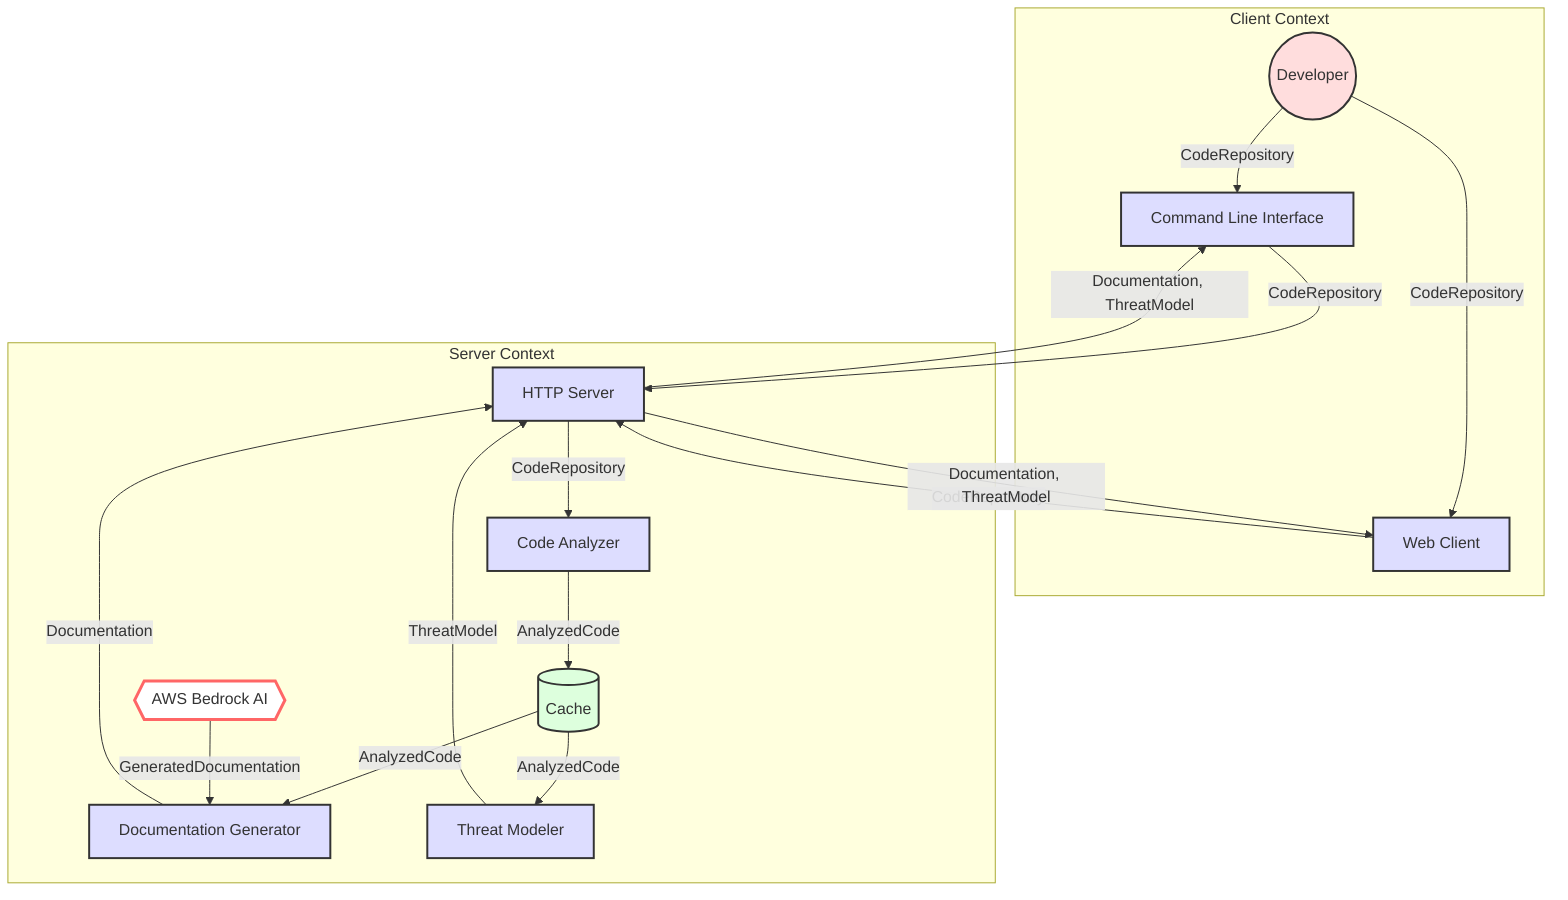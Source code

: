 flowchart TD
    %% Styles
    classDef user fill:#fdd,stroke:#333,stroke-width:2px
    classDef process fill:#ddf,stroke:#333,stroke-width:2px
    classDef storage fill:#dfd,stroke:#333,stroke-width:2px
    classDef control fill:#fff,stroke:#f66,stroke-width:3px
    classDef external fill:#fdb,stroke:#333,stroke-width:2px
    
    %% Trust Boundaries
    subgraph ClientZone[Client Context]
        User((Developer))
        CLI[Command Line Interface]
        Browser[Web Client]
    end
    
    subgraph ServerZone[Server Context]
        Server[HTTP Server]
        CodeAnalyzer[Code Analyzer]
        Cache[(Cache)]
        DocGenerator[Documentation Generator]
        ThreatModeler[Threat Modeler]
        AWS{{AWS Bedrock AI}}
    end
    
    %% Data Flows
    User -->|CodeRepository| CLI
    User -->|CodeRepository| Browser
    CLI -->|CodeRepository| Server
    Browser -->|CodeRepository| Server
    Server -->|CodeRepository| CodeAnalyzer
    CodeAnalyzer -->|AnalyzedCode| Cache
    Cache -->|AnalyzedCode| DocGenerator
    Cache -->|AnalyzedCode| ThreatModeler
    DocGenerator -->|Documentation| Server
    ThreatModeler -->|ThreatModel| Server
    AWS -->|GeneratedDocumentation| DocGenerator
    Server -->|Documentation, ThreatModel| CLI
    Server -->|Documentation, ThreatModel| Browser
    
    %% Apply styles
    class User user
    class CLI process
    class Browser process
    class Server process
    class CodeAnalyzer process
    class Cache storage
    class DocGenerator process
    class ThreatModeler process
    class AWS control